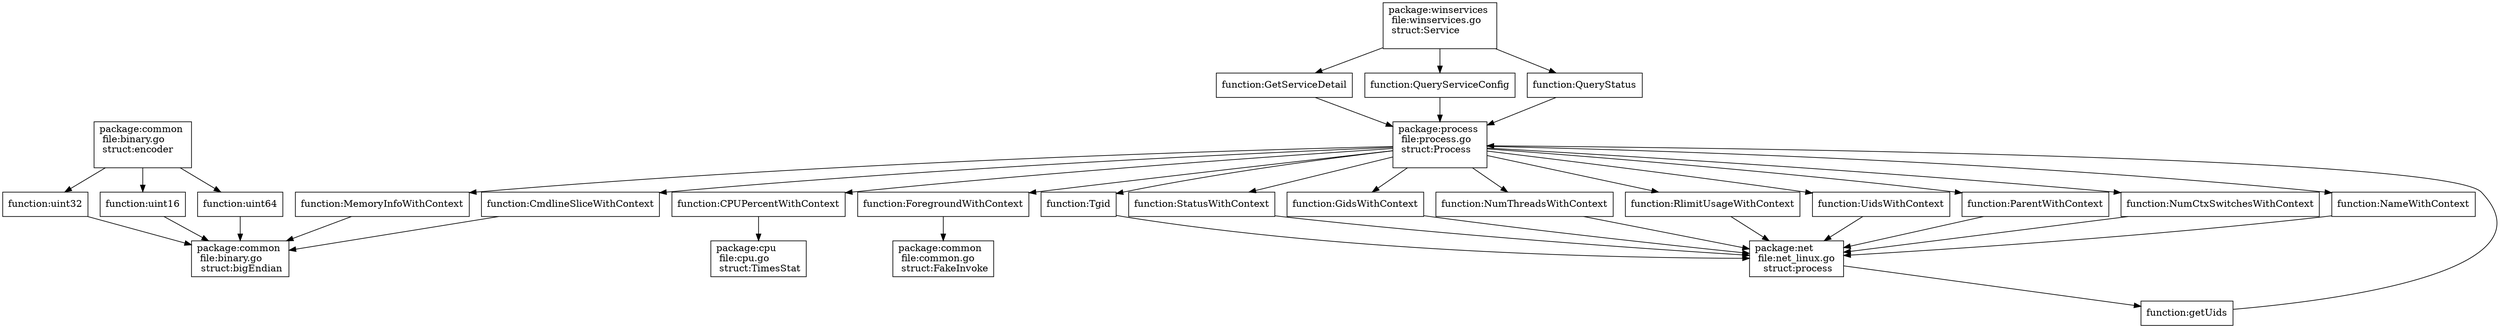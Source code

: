 digraph gph {
Process [label="package:process \l file:process.go \l struct:Process \l ", shape="box"];Process_CPUPercentWithContext [label="function:CPUPercentWithContext", shape="box"];
TimesStat [label="package:cpu \l file:cpu.go \l struct:TimesStat", shape="box"];
Process_ForegroundWithContext [label="function:ForegroundWithContext", shape="box"];
FakeInvoke [label="package:common \l file:common.go \l struct:FakeInvoke", shape="box"];
Process_MemoryInfoWithContext [label="function:MemoryInfoWithContext", shape="box"];
bigEndian [label="package:common \l file:binary.go \l struct:bigEndian", shape="box"];
Process_Tgid [label="function:Tgid", shape="box"];
process [label="package:net \l file:net_linux.go \l struct:process", shape="box"];
Process_StatusWithContext [label="function:StatusWithContext", shape="box"];
Process_GidsWithContext [label="function:GidsWithContext", shape="box"];
Process_NumThreadsWithContext [label="function:NumThreadsWithContext", shape="box"];
Process_RlimitUsageWithContext [label="function:RlimitUsageWithContext", shape="box"];
Process_UidsWithContext [label="function:UidsWithContext", shape="box"];
Process_ParentWithContext [label="function:ParentWithContext", shape="box"];
Process_NumCtxSwitchesWithContext [label="function:NumCtxSwitchesWithContext", shape="box"];
Process_NameWithContext [label="function:NameWithContext", shape="box"];
Process_CmdlineSliceWithContext [label="function:CmdlineSliceWithContext", shape="box"];

Service [label="package:winservices \l file:winservices.go \l struct:Service \l ", shape="box"];Service_GetServiceDetail [label="function:GetServiceDetail", shape="box"];
Service_QueryServiceConfig [label="function:QueryServiceConfig", shape="box"];
Service_QueryStatus [label="function:QueryStatus", shape="box"];

encoder [label="package:common \l file:binary.go \l struct:encoder \l ", shape="box"];encoder_uint32 [label="function:uint32", shape="box"];
encoder_uint16 [label="function:uint16", shape="box"];
encoder_uint64 [label="function:uint64", shape="box"];
process_getUids [label="function:getUids", shape="box"];
Process->Process_CPUPercentWithContext;
Process_CPUPercentWithContext->TimesStat;
Process->Process_ForegroundWithContext;
Process_ForegroundWithContext->FakeInvoke;
Process->Process_MemoryInfoWithContext;
Process_MemoryInfoWithContext->bigEndian;
Process->Process_RlimitUsageWithContext;
Process_RlimitUsageWithContext->process;
Process->Process_UidsWithContext;
Process_UidsWithContext->process;
Process->Process_ParentWithContext;
Process_ParentWithContext->process;
Process->Process_NameWithContext;
Process_NameWithContext->process;
Process->Process_NumCtxSwitchesWithContext;
Process_NumCtxSwitchesWithContext->process;
Process->Process_Tgid;
Process_Tgid->process;
Process->Process_StatusWithContext;
Process_StatusWithContext->process;
Process->Process_GidsWithContext;
Process_GidsWithContext->process;
Process->Process_NumThreadsWithContext;
Process_NumThreadsWithContext->process;
Process->Process_CmdlineSliceWithContext;
Process_CmdlineSliceWithContext->bigEndian;
Service->Service_QueryStatus;
Service_QueryStatus->Process;
Service->Service_GetServiceDetail;
Service_GetServiceDetail->Process;
Service->Service_QueryServiceConfig;
Service_QueryServiceConfig->Process;
encoder->encoder_uint32;
encoder_uint32->bigEndian;
encoder->encoder_uint16;
encoder_uint16->bigEndian;
encoder->encoder_uint64;
encoder_uint64->bigEndian;
process->process_getUids;
process_getUids->Process;
}